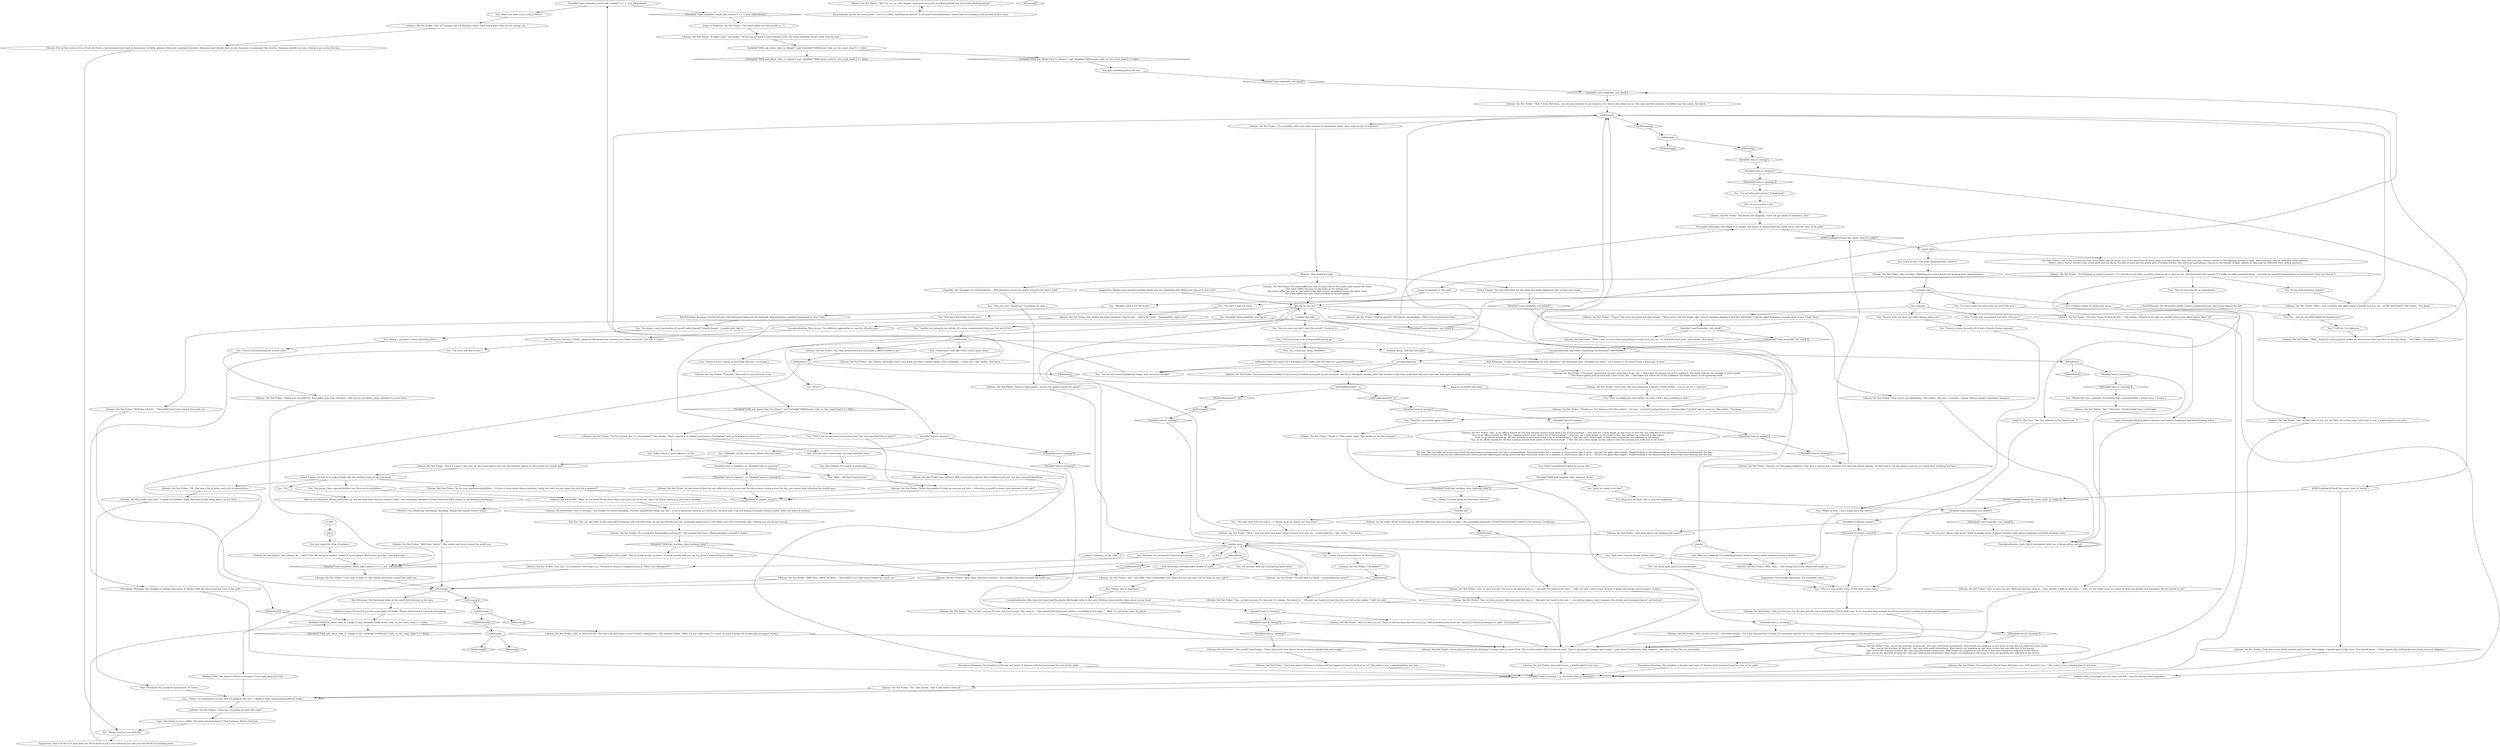 # LANDS END / NETPICKER
# A dialogue featuring you, Kim, Lilienne the Netpicker, about the sun (if it's rising, setting or high in the sky) -- what the sun is, what means. THE SETTING SUN
# ==================================================
digraph G {
	  0 [label="START"];
	  1 [label="input"];
	  2 [label="Pain Threshold: You would be incinerated. Or worse."];
	  3 [label="Logic: She thinks it was a riddle. She must not even know of that business. Better that way."];
	  4 [label="Variable[\"TASK.ask_about_ruby_in_village\"]  and  Variable[\"TASK.locate_ruby_on_the_coast_done\"] == false"];
	  5 [label="Variable[\"TASK.ask_about_ruby_in_village\"]  and  Variable[\"TASK.locate_ruby_on_the_coast_done\"] == false", shape=diamond];
	  6 [label="!(Variable[\"TASK.ask_about_ruby_in_village\"]  and  Variable[\"TASK.locate_ruby_on_the_coast_done\"] == false)", shape=diamond];
	  7 [label="IsHourBetween(19,  2)"];
	  8 [label="IsHourBetween(19,  2)", shape=diamond];
	  9 [label="!(IsHourBetween(19,  2))", shape=diamond];
	  10 [label="Lilienne, the Net Picker: \"Aye, so here you are. It's late and it's snowing. The snow is...\" She extends her hand and catches a snowflake in her palm. \"...Well, it's not really snow, it's slush.\""];
	  11 [label="Lilienne, the Net Picker: \"I've seen quite few of those first days, aye. Still, good for you...\" She nods to you, a playful glint in her eyes."];
	  12 [label="Lilienne, the Net Picker: \"Ha! It's enough that my fish goes there. Fifty reál a piece they ask for spring cod...\""];
	  13 [label="Lilienne, the Net Picker: \"Aye.\" She nods. \"I better head home to the kids.\""];
	  14 [label="IsMorning()"];
	  15 [label="IsMorning()", shape=diamond];
	  16 [label="!(IsMorning())", shape=diamond];
	  17 [label="IsAfternoon()"];
	  18 [label="IsAfternoon()", shape=diamond];
	  19 [label="!(IsAfternoon())", shape=diamond];
	  20 [label="Rhetoric: She means her kids."];
	  21 [label="You: \"The only fault with the sun is -- it shines on us as well as our *enemies*.\""];
	  22 [label="You: \"Never.\""];
	  23 [label="Perception (Hearing): Her laughter is throaty and warm. It rhymes with the sunlit waves and the cries of the gulls."];
	  24 [label="The Sun: The sun also falls on the cape-side tenements and war-torn ruins. An old sea fortress juts out, seemingly impervious to the sheen cast over everything else, shaking you out of your reverie..."];
	  25 [label="Lilienne, the Net Picker: \"It's bringing us spring, summer... It's entirely on our side, no matter what we do or who we are. For absolutely *no* reason. It's unlike no other powerful being -- certainly no powerful organisation, or government? How can that be?\""];
	  26 [label="Jump to: [Lilienne, the Net Picker: \"The wind ruffles her hair as she lo...\"]"];
	  27 [label="Lilienne, the Net Picker: \"Thank you. I'm half Ubi. My mother was from Ubi Sunt?. Not a lot of sun there, I hear, though I've never been...\""];
	  28 [label="Inland Empire: So fast as to make it seem like the weather turns at her command."];
	  29 [label="Lilienne, the Net Picker: \"So now that you know -- you keeping the name?\""];
	  30 [label="Conceptualization: Say what? Something *interesting*? IMPOSSIBLE."];
	  31 [label="Lilienne, the Net Picker: \"Doubt it.\" She smiles sadly. \"But thank you for the company.\""];
	  32 [label="Lilienne, the Net Picker: As she turns to face the sun reflected in the waves and the skyscrapers rising across the bay, you cannot help following her steady gaze."];
	  33 [label="You: \"Is that why you named your boat 'The Sun'?\""];
	  34 [label="Logic: The sun isn't always that great. Think of people living in desert climates with sparse vegetation and little drinking water."];
	  35 [label="Volition: True, you ought not love ruins and hell -- and the fading scent of apricots."];
	  36 [label="Lilienne, the Net Picker: \"Well -- maybe it's that god that makes all those atoms burn up there in that big thing...\" She smiles. \"You know...\""];
	  37 [label="Lilienne, the Net Picker: \"Have this. The sun's good but it doesn't *stick* things -- I've no use for it anymore.\""];
	  38 [label="Lilienne, the Net Picker: \"Aye. Brains, generally, aren't very good, are they? I prefer backs, arms, shoulders -- lungs, too.\" She smiles. \"You know...\""];
	  39 [label="IsKimHere()"];
	  40 [label="IsKimHere()", shape=diamond];
	  41 [label="!(IsKimHere())", shape=diamond];
	  42 [label="You: \"Are you sure you don't need the sword?\" (Look at it.)"];
	  43 [label="IsMorning()"];
	  44 [label="IsMorning()", shape=diamond];
	  45 [label="!(IsMorning())", shape=diamond];
	  46 [label="You: \"Wouldn't miss it for the world.\""];
	  47 [label="waste_land"];
	  48 [label="Lilienne, the Net Picker: She chuckles. \"Drinking men aren't known for keeping their appointments.\""];
	  49 [label="You: \"You have fish-hooks in your ears.\""];
	  50 [label="tequila_name"];
	  51 [label="You: \"I think I'm good with Harrier Du Bois these days.\""];
	  52 [label="Rhetoric: You should say something. Anything. Maybe the Tequila Sunset thing?"];
	  53 [label="Suggestion: Not terribly impressed, not surprised either."];
	  54 [label="You: \"Think we can do this again sometime?\""];
	  55 [label="Esprit de Corps: Do not bring it into a gun fight, he thinks. Please understand it's merely ceremonial."];
	  56 [label="Lilienne, the Net Picker: \"Aye, so here you are. Mid-noon and the rain is...\" She puts her hand in the rain, \"...ice-cold as always. And it appears the drunks and teenagers haven't arrived yet.\""];
	  57 [label="Perception (Hearing): Her laughter is throaty and warm. It rhymes with the waves and the cries of the gulls."];
	  58 [label="Lilienne, the Net Picker: \"Let's just admire this piece of the world we happen to have in front of us, a?\" She nods to you, a playful glint in her eyes."];
	  59 [label="getting_to_the_end"];
	  60 [label="Lilienne, the Net Picker: Say nothing? Well, now there's silence. She's looking at the sea. You hear yourself breathing."];
	  61 [label="Lilienne, the Net Picker: \"Well -- now you have that giant thing to watch over you. So... to hell with youth.\" She smiles. \"You know...\""];
	  62 [label="You: \"Thank you for coming on this walk with me.\" (Conclude.)"];
	  63 [label="Lilienne, the Net Picker: \"Farewell.\" She nods to you and turns to go."];
	  64 [label="Lilienne, the Net Picker: \"Thank you. Out there on the other planet -- the sea -- you start seeing things in a strange light. I'm glad I got to share it.\" She smiles. \"You know...\""];
	  65 [label="Lilienne, the Net Picker: She shakes her head, laughing. \"You're just... what's the word -- *lamentable*, aren't you?\""];
	  66 [label="Lilienne, the Net Picker: \"Aye, by the looks of you, you do. Well, we're here now.\" She nods to you, a playful glint in her eyes."];
	  67 [label="a_mainly_hub"];
	  68 [label="Shivers: Out on the terrace of Les Fruits de Fond, a hip business lunch spot in downtown La Delta, glasses clink over a spread of oysters. Someone can't decide what to eat. Someone recommends the ceviche. Someone shields her eyes, trying to see across the bay..."];
	  69 [label="You: \"For the case I need to get *in tune* with the coast.\""];
	  70 [label="Rhetoric: See? She doesn't *want* to disagree. Good sign. Keep it at that."];
	  71 [label="Conceptualization: She turns her head and the plastic fish-hooks rattle in her ears. Nothing share-worthy takes place in your head."];
	  72 [label="Lilienne, the Net Picker: \"Know that you're not the first guy to bring a girl to Land's End. This is what locals call a *make-out spot*. That is not going to happen here today -- I just want to make that clear, dimples.\" She turns to face the sea once more."];
	  73 [label="You: \"Yeah. This is a good influence on me.\""];
	  74 [label="You: \"You know, I have special abilities too. Pa-ra-na-tu-ral abilities.\""];
	  75 [label="Lilienne, the Net Picker: \"Wait, do you think *I* did that? Nay, I just grew up on the sea, that's all. Know which way the wind is blowing.\""];
	  76 [label="You: \"The sun isn't exactly an organisation.\""];
	  77 [label="You: No! Keep quiet about your sordid past."];
	  78 [label="Lilienne, the Net Picker: \"Well, then...\" She shrugs and turns toward the sunlit sea."];
	  79 [label="Suggestion: Maybe some general remarks before you say something big? Work your way up to the *cool*."];
	  80 [label="You: \"There's an explanation to this. And it's political. You see...\" (Begin a long, impassioned political tirade.)"];
	  81 [label="Jump to: [getting_to_the_end]"];
	  82 [label="You: \"When I had my love with me.\""];
	  83 [label="Lilienne, the Net Picker: \"No. Men around here are too drunk to pose a threat to me.\""];
	  84 [label="You: \"I'm just trying to be a responsible grown-up.\""];
	  85 [label="You: \"I've been sober for more than an entire day now.\""];
	  86 [label="The Sun: There's salt in the air and the cries of the gulls and the skuas; grit of the sand and the green glint of broken bottles. But still your gaze always returns to the dazzling streaks of light, wherever they may be reflected, their opulence...\nThere's salt in the air and the cries of the gulls and the skuas; the grit of sand and the green glint of broken bottles. But still your gaze always returns to the streaks of light, wherever they may be reflected, their fading opulence...
"];
	  87 [label="Lilienne, the Net Picker: \"Aye, always do... I like it. It's like being on another planet. A water planet. With water worries... and water joys.\""];
	  88 [label="You: \"Found a corpse recently. He'd had a Tequila Sunset moment.\""];
	  89 [label="Lilienne, the Net Picker: \"Well, then, detective Costeau.\" She chuckles and turns toward the sunlit sea."];
	  90 [label="Untitled hub"];
	  91 [label="You: (Stare into the sun.) \"Yeah, a massive thermonuclear reaction, five billion years old -- the sun is a god.\""];
	  92 [label="Shivers: As she walks off the wind picks up, and the light from the sun seems to fade -- the crumbling silhouette of Feld Electrical R&D towers in the distance, beckoning."];
	  93 [label="Lilienne, the Net Picker: \"So this is what this is -- responsible?\" She shrugs. \"Well... maybe it is. Maybe you'll have a *revelation* and crack whatever you're on.\""];
	  94 [label="You: \"It's a rock star thing. Tardiness.\""];
	  95 [label="the_sunnnnn"];
	  96 [label="Conceptualization: And a bit of conceptual unity too, it being yellow and all..."];
	  97 [label="Lilienne, the Net Picker: She nods. \"I guess we wouldn't really *be* here if that thing wasn't on our team...\""];
	  98 [label="Variable[\"TASK.find_working_class_husband_done\"]"];
	  99 [label="Variable[\"TASK.find_working_class_husband_done\"]", shape=diamond];
	  100 [label="!(Variable[\"TASK.find_working_class_husband_done\"])", shape=diamond];
	  101 [label="You: \"Kim, we ready to do this?\""];
	  102 [label="Lilienne, the Net Picker: \"The wind's gonna pick up soon and I have to go, but...\" She takes her sword out of the scabbard. The blade reflects the sunlight, a dark orange.\n\"The wind's gonna pick up soon and I have to go, but...\" She takes her sword out of the scabbard. The blade shines in the gathering dark. "];
	  103 [label="IsAfternoon()"];
	  104 [label="IsAfternoon()", shape=diamond];
	  105 [label="!(IsAfternoon())", shape=diamond];
	  106 [label="Lilienne, the Net Picker: \"It's no bother. Don't get many excuses to spend time alone, what with my trio of monsters...\""];
	  107 [label="Perception (Hearing): Her laughter is throaty and warm. It rhymes with the waves and the cries of the gulls."];
	  108 [label="The Sun: The sun reflected in the waves and the skyscrapers rising across the bay is mesmerizing. Your mind clears for a moment as your senses take it all in -- not just the glass skyscrapers, fragile-looking in the shimmering air, River Esperance flowing into the bay...\nThe remains of the dying sun are reflected in the waves and the skyscrapers rising across the bay. Your mind clears for a moment as your senses take it all in -- not just the glass skyscrapers, fragile-looking in the shimmering air, River Esperance flowing into the bay..."];
	  109 [label="You: \"This is a new model of me. It will need a new name.\""];
	  110 [label="You: \"Because it's not human. Humans betray you.\""];
	  111 [label="You: \"In my early twenties, maybe?\""];
	  112 [label="You: \"Sometimes I feel like I don't have a good brain.\""];
	  113 [label="settingsunprehub"];
	  114 [label="Lilienne, the Net Picker: \"Me? No, no, no.\" She laughs. \"Just grew up on the sea. Know which way the wind's blowing and all.\""];
	  115 [label="Lilienne, the Net Picker: \"Knew the weather'd clear up once we got here -- otherwise it would've been a less pleasant stroll, nay?\""];
	  116 [label="Encyclopedia: Across the rusty water -- that's La Delta, the financial district. In the mist-covered distance, towers rise as a rebuke to the poverty of this coast."];
	  117 [label="You: \"This was nice. Thank you.\" (Conclude the date.)"];
	  118 [label="Lilienne, the Net Picker: \"And its people?\" She bursts out laughing. \"Glad to be of assistance then.\""];
	  119 [label="You: Say nothing. It's stupid. A stupid idea."];
	  120 [label="You: \"Oh.\""];
	  121 [label="Perception (Sight): She's right. They're made mostly of plastic. A cheap novelty gift you can buy from a flower shop or a kiosk."];
	  122 [label="Variable[\"coast.netpicker_red_check\"]"];
	  123 [label="Variable[\"coast.netpicker_red_check\"]", shape=diamond];
	  124 [label="!(Variable[\"coast.netpicker_red_check\"])", shape=diamond];
	  125 [label="Lilienne, the Net Picker: \"Well -- now you have that giant thing to watch over you. So... to hell with cruel gods.\" She smiles. \"You know...\""];
	  126 [label="Variable[\"auto.is_raining\"]"];
	  127 [label="Variable[\"auto.is_raining\"]", shape=diamond];
	  128 [label="!(Variable[\"auto.is_raining\"])", shape=diamond];
	  129 [label="You: \"Probably not but who cares. What's the next step?\""];
	  130 [label="Perception (Hearing): Her laughter is throaty and warm. It rhymes with the waves and the cries of the gulls."];
	  131 [label="You: \"That's the second time you've done that! Are you some kind of sea witch?\""];
	  132 [label="Lilienne, the Net Picker: \"As for your 'paranatural abilities' -- I'd love to hear about them sometime, really, but can't we just enjoy the view for a moment?\""];
	  133 [label="Lilienne, the Net Picker: \"Isn't it strange,\" she breaks the silence abruptly, \"For this all-powerful thing, the sun... to be so generous towards us? You know, the best time to go out fishing is usually toward sunset, when the water is warmer...\""];
	  134 [label="You: \"Well, *something's* gotta be on our side.\""];
	  135 [label="Jump to: [The Sun: \"The sun reflected in the waves and...\"]"];
	  136 [label="IsEvening()"];
	  137 [label="IsEvening()", shape=diamond];
	  138 [label="!(IsEvening())", shape=diamond];
	  139 [label="Kim Kitsuragi: The lieutenant looks at the sword with distrust in his eyes."];
	  140 [label="Jump to: [Untitled hub (02)]"];
	  141 [label="Variable[\"TASK.ask_about_ruby_in_village\"]  and  Variable[\"TASK.locate_ruby_on_the_coast_done\"] == false"];
	  142 [label="Variable[\"TASK.ask_about_ruby_in_village\"]  and  Variable[\"TASK.locate_ruby_on_the_coast_done\"] == false", shape=diamond];
	  143 [label="!(Variable[\"TASK.ask_about_ruby_in_village\"]  and  Variable[\"TASK.locate_ruby_on_the_coast_done\"] == false)", shape=diamond];
	  144 [label="Lilienne, the Net Picker: \"Aye, so here you are. The sun is up and there's a ton of snow coming down.\" She catches a flake. \"Well, it's not really snow, it's slush. At least it keeps the drunks and teenagers at bay.\""];
	  145 [label="Lilienne, the Net Picker: \"The world?\" She laughs. \"Those big words men like to throw around as though they had weight.\""];
	  146 [label="Kim Kitsuragi: Keeping a tactful distance, the lieutenant takes out his notebook, demonstrating complete disinterest in your \"date.\""];
	  147 [label="You: Keep it to yourself. This is only the beginning."];
	  148 [label="You: (Look at her) \"You seem surprised that I made it.\""];
	  149 [label="You: \"I'm not sure desert people are happy with too much sunlight.\""];
	  150 [label="Lilienne, the Net Picker: \"These?\" she turns her head and they dangle. \"These aren't real fish-hooks, silly. They're earrings shaped to look like fish-hooks. A drunk called Rosemary brought them to me. I kept them.\""];
	  151 [label="Lilienne, the Net Picker: \"Well then, H.D.B....\" She smiles and turns toward the sunlit sea."];
	  152 [label="Untitled hub"];
	  153 [label="You: Please, this is important!"];
	  154 [label="IsKimHere()"];
	  155 [label="IsKimHere()", shape=diamond];
	  156 [label="!(IsKimHere())", shape=diamond];
	  157 [label="Variable[\"auto.is_snowing\"]"];
	  158 [label="Variable[\"auto.is_snowing\"]", shape=diamond];
	  159 [label="!(Variable[\"auto.is_snowing\"])", shape=diamond];
	  160 [label="Lilienne, the Net Picker: \"Aye, so here you are. Mid-noon and the snow is...\" She catches a flake in her hand. \"...well, it's not really snow, it's slush. At least the drunks and teenagers haven't joined us yet.\""];
	  161 [label="Lilienne, the Net Picker: \"Drying out? Becoming religious?\" Her face is serious for a moment, but then she smiles warmly. \"To hell with it. I'm not going to lecture you about your drinking, not here.\""];
	  162 [label="Lilienne, the Net Picker: \"Here it comes,\" she says. As she turns back to the sea, the weather begins to clear under her steady gaze."];
	  163 [label="Lilienne, the Net Picker: \"No.\" She smirks. \"And it will outlive them all.\""];
	  164 [label="Kim Kitsuragi: The lieutenant makes a show of glancing at his watch and tapping his foot."];
	  165 [label="Lilienne, the Net Picker: \"Can't wait to hear it.\" She smirks and turns toward the sunlit sea."];
	  166 [label="Lilienne, the Net Picker: \"Aye, so here you are. It's late and the sun is going down. It'll be dark soon. If we stay here long enough we will be joined by a cortège of drunks and teenagers.\""];
	  167 [label="Lilienne, the Net Picker: \"Aye, you're the starriest of them all,\" she says with mock seriousness, then bursts out laughing as she turns to face the sun reflected in the waves.\n\"Aye, you're the starriest of them all,\" she says with mock seriousness, then bursts out laughing as she turns to face the sun reflected in the waves.\n\"Aye, you're the starriest of them all,\" she says with mock seriousness, then bursts out laughing as she turns to face the setting sun reflected in the waves.\n\"Aye, you're the starriest of them all,\" she says with mock seriousness, then bursts out laughing as she turns to face the morning sun reflected in the waves."];
	  168 [label="Authority: Don't be fooled. He's watching you to make sure you don't act unprofessionally."];
	  169 [label="You: \"You know, a past incarnation of myself called himself 'Tequila Sunset.' I wonder why that is.\""];
	  170 [label="You: \"Who am I kidding? I'm probably going to drink myself to death whatever name I choose...\""];
	  171 [label="Lilienne, the Net Picker: \"Well then, Officer Du Bois...\" She nods to you, then turns toward the sunlit sea."];
	  172 [label="Lilienne, the Net Picker: \"Oh indeed.\""];
	  173 [label="Shivers: As she walks off the wind picks up, and the light from the sun seems to fade -- the crumbling silhouette of Feld Electrical R&D towers in the distance, beckoning."];
	  174 [label="You: Say something about the sun."];
	  175 [label="You: Variable[\"coast.netpicker_red_check\"]"];
	  176 [label="Variable[\"coast.netpicker_red_check\"]", shape=diamond];
	  177 [label="!(Variable[\"coast.netpicker_red_check\"])", shape=diamond];
	  178 [label="Conceptualization: Here we go. Two different approaches to cap this off with style."];
	  179 [label="Lilienne, the Net Picker: \"That it does. But then... we are also enemies to our enemies, eh? And so she shines on us. The cops and the commies, the killers and the saints. You know...\""];
	  180 [label="Lilienne, the Net Picker: \"Well -- now you have that giant thing to watch over you. So... to hell with love.\" She smiles. \"You know...\""];
	  181 [label="Suggestion: This is as far as it goes with her. You'd need to put a year between you and your last drink for anything more."];
	  182 [label="Variable[\"auto.is_snowing\"]"];
	  183 [label="Variable[\"auto.is_snowing\"]", shape=diamond];
	  184 [label="!(Variable[\"auto.is_snowing\"])", shape=diamond];
	  185 [label="Lilienne, the Net Picker: \"Aye, so here you are.\" She looks around. \"I'm a bit surprised we're alone. It's mid-noon and the sun is out. I expected more drunks and teenagers. And drunk teenagers.\""];
	  186 [label="You: \"Maybe this was a mistake. Everything feels uncomfortable. I should leave.\" [Leave.]"];
	  187 [label="Lilienne, the Net Picker: The woman gazes steadily at the waves. A sudden gust picks up her dark hair and lets it fall again, tussled, wild. She brushes a few stray locks from her eyes, and only then spots you approaching."];
	  188 [label="You: Just enjoy the view. (Continue.)"];
	  189 [label="You: \"Do you wish you were out there fishing right now?\""];
	  190 [label="tequila!"];
	  191 [label="Lilienne, the Net Picker: \"Well then, Harry...\" She smiles and turns toward the sunlit sea."];
	  192 [label="You: \"There's an interesting lilt in your voice.\""];
	  193 [label="Lilienne, the Net Picker: \"Do they? Some of them do but...\" She shrugs. \"Sounds to me like you should choose your allies better, that's all.\""];
	  194 [label="Lilienne, the Net Picker: \"Aye, aye -- it's political.\" She stops you. \"No need to step on a soapbox about it. What if we *disagree*?\""];
	  195 [label="Lilienne, the Net Picker: \"Good one. I'm gonna go with *the rope*.\""];
	  196 [label="You: \"I still do. I'm righteous.\""];
	  197 [label="Volition: Relax. This was still good."];
	  198 [label="Variable[\"auto.is_raining\"]"];
	  199 [label="Variable[\"auto.is_raining\"]", shape=diamond];
	  200 [label="!(Variable[\"auto.is_raining\"])", shape=diamond];
	  201 [label="Lilienne, the Net Picker: \"Aye, so here you are. Early in the morning and the sun is up.\" She breathes in the fresh air. \"And not a drunk or teenager in sight. I'm surprised.\""];
	  202 [label="You: \"I'm actually quite good at *scheduling*.\""];
	  203 [label="You: \"I'm sorry I said I'm sorry...\""];
	  204 [label="Empathy: Her thoughts are still elsewhere -- with distances across the water, and with the water itself."];
	  205 [label="Lilienne, the Net Picker: She nods to you, a playful glint in her eyes."];
	  206 [label="Variable[\"coast.netpicker_sun_inland\"]"];
	  207 [label="Variable[\"coast.netpicker_sun_inland\"]", shape=diamond];
	  208 [label="!(Variable[\"coast.netpicker_sun_inland\"])", shape=diamond];
	  209 [label="Variable[\"tc.tequila_sunset\"]"];
	  210 [label="Variable[\"tc.tequila_sunset\"]", shape=diamond];
	  211 [label="!(Variable[\"tc.tequila_sunset\"])", shape=diamond];
	  212 [label="Lilienne, the Net Picker: \"And what about you? Keeping the name?\""];
	  213 [label="You: \"Might as well. I don't really have any others.\""];
	  214 [label="Kim Kitsuragi: Uncomfortable shuffle of nylon."];
	  215 [label="Lilienne, the Net Picker: \"Aye, so here you are. It's late and it's raining. The water is...\" She puts her hands out and lets the rain fall on her palms. \"Cold. Ice cold.\""];
	  216 [label="Variable[\"auto.is_raining\"]"];
	  217 [label="Variable[\"auto.is_raining\"]", shape=diamond];
	  218 [label="!(Variable[\"auto.is_raining\"])", shape=diamond];
	  219 [label="Lilienne, the Net Picker: \"Aye, so an officer should be. All that running around must need a lot of *structuring*...\" She lets out a little laugh, as she turns to face the sun reflected in the waves.\n\"Aye, so an officer should be. All that running around must need a lot of *structuring*...\" She lets out a little laugh, as she turns to face the setting sun reflected in the waves.\n\"Aye, so an officer should be. All that running around must need a lot of *structuring*...\" She lets out a little laugh, as she turns to face the sun reflected in the waves. \n\"Aye, so an officer should be. All that running around must need a lot of *structuring*...\" She lets out a little laugh, as she turns to face the morning sun reflected in the waves."];
	  220 [label="You: \"If you'd rather I left...\""];
	  221 [label="Inland Empire: The Sun does little for the dead, and those hopelessly lost in their own minds."];
	  222 [label="Lilienne, the Net Picker: \"It's a common Revacholian expression.\" She narrows her eyes. \"Means drinking yourself to death.\""];
	  223 [label="You: \"Harry's my name. I don't need any others.\""];
	  224 [label="Jump to: [getting_to_the_end]"];
	  225 [label="You: \"So... who do you think killed the hanged man?\""];
	  226 [label="Untitled hub (02)"];
	  227 [label="You: \"That sun thing was very pretty, I'm sorry I don't have anything to add...\""];
	  228 [label="Kim Kitsuragi: \"I hope this has been refreshing for you, detective,\" the lieutenant says, watching her leave. \"Let's return to our search with a fresh pair of eyes.\""];
	  229 [label="Lilienne, the Net Picker: \"Aye, so here you are. The sun is up and the rain is...\" she puts her hand in the rain, \"...cold. Ice cold. I don't mind. At least it keeps the drunks and teenagers at bay.\""];
	  230 [label="Variable[\"auto.is_snowing\"]"];
	  231 [label="Variable[\"auto.is_snowing\"]", shape=diamond];
	  232 [label="!(Variable[\"auto.is_snowing\"])", shape=diamond];
	  233 [label="IsTHCCookingOrFixed(\"the_waste_land_of_reality\")"];
	  234 [label="IsTHCCookingOrFixed(\"the_waste_land_of_reality\")", shape=diamond];
	  235 [label="!(IsTHCCookingOrFixed(\"the_waste_land_of_reality\"))", shape=diamond];
	  236 [label="Lilienne, the Net Picker: \"Now you're just being another kind of fool.\" She laughs, a playful glint in her eyes. \"You should know -- I don't spend time with people out of any sense of obligation.\""];
	  237 [label="Lilienne, the Net Picker: She bursts out laughing. \"Let's not get ahead of ourselves, now.\""];
	  238 [label="Variable[\"auto.is_raining\"]  or  Variable[\"auto.is_snowing\"]"];
	  239 [label="Variable[\"auto.is_raining\"]  or  Variable[\"auto.is_snowing\"]", shape=diamond];
	  240 [label="!(Variable[\"auto.is_raining\"]  or  Variable[\"auto.is_snowing\"])", shape=diamond];
	  241 [label="You: \"Wait... did *you* just do that?\""];
	  242 [label="Lilienne, the Net Picker: \"Oh, that was a bit of pride, and a bit of superstition...\""];
	  243 [label="Logic: Or people living in desert climates with sparse vegetation and little drinking water."];
	  244 [label="Lilienne, the Net Picker: \"Now you're just nitpicking.\" She smiles. \"But aye, I concede -- maybe *desert people* sometimes disagree.\""];
	  245 [label="Variable[\"coast.netpicker_small_talk_counter\"] == 3  and  IsKimHere()"];
	  246 [label="Variable[\"coast.netpicker_small_talk_counter\"] == 3  and  IsKimHere()", shape=diamond];
	  247 [label="!(Variable[\"coast.netpicker_small_talk_counter\"] == 3  and  IsKimHere())", shape=diamond];
	  248 [label="You: \"Don't you want to go visit La Delta?\""];
	  249 [label="You: \"I prefer just going by my initials. It's more conspiratorial that way. Call me H.D.B.!\""];
	  250 [label="You: \"Hell yeah! Tequila Sunset all the way!\""];
	  251 [label="IsKimHere()"];
	  252 [label="IsKimHere()", shape=diamond];
	  253 [label="!(IsKimHere())", shape=diamond];
	  254 [label="You: Too morbid. Why am I not getting good ideas?"];
	  255 [label="Lilienne, the Net Picker: \"Aye,\" she nods. \"And a benevolent one. When did you last have one of those on your side?\""];
	  256 [label="You: \"I'm sorry you had to wait.\""];
	  257 [label="You: \"I think I spend too much time alone...\""];
	  258 [label="Lilienne, the Net Picker: The wind ruffles her hair as she looks at the sunlit coast across the water.\nThe wind ruffles her hair as she looks at the setting sun.\nThe wind ruffles her hair as she looks at the light slowly spreading across the other coast.\nThe wind ruffles her hair, silver-streaked in the moonlight."];
	  259 [label="Lilienne, the Net Picker: \"It didn't suck,\" she smiles. \"I'll let you get back to your business now. The twins probably found a land mine by now...\""];
	  260 [label="Lilienne, the Net Picker: There's a little pause. \"So are you going to keep the name?\""];
	  261 [label="You: \"Lately I've been going by Detective Costeau.\""];
	  0 -> 1
	  1 -> 188
	  2 -> 80
	  3 -> 82
	  4 -> 5
	  4 -> 6
	  5 -> 174
	  7 -> 8
	  7 -> 9
	  8 -> 127
	  9 -> 104
	  10 -> 72
	  11 -> 239
	  12 -> 68
	  14 -> 16
	  14 -> 15
	  17 -> 18
	  17 -> 19
	  19 -> 14
	  20 -> 258
	  20 -> 204
	  20 -> 221
	  21 -> 180
	  22 -> 126
	  23 -> 234
	  24 -> 222
	  25 -> 81
	  25 -> 76
	  25 -> 111
	  25 -> 135
	  26 -> 259
	  27 -> 246
	  28 -> 120
	  28 -> 242
	  28 -> 132
	  28 -> 74
	  29 -> 50
	  30 -> 113
	  30 -> 154
	  30 -> 228
	  31 -> 182
	  32 -> 210
	  33 -> 243
	  34 -> 96
	  35 -> 80
	  36 -> 103
	  37 -> 227
	  38 -> 103
	  39 -> 40
	  39 -> 41
	  40 -> 140
	  41 -> 141
	  42 -> 84
	  43 -> 44
	  43 -> 45
	  44 -> 199
	  46 -> 146
	  47 -> 148
	  47 -> 86
	  48 -> 67
	  49 -> 151
	  50 -> 224
	  50 -> 262
	  50 -> 171
	  50 -> 110
	  50 -> 51
	  50 -> 214
	  50 -> 250
	  50 -> 251
	  51 -> 172
	  52 -> 191
	  53 -> 109
	  54 -> 31
	  55 -> 141
	  56 -> 72
	  57 -> 239
	  58 -> 239
	  59 -> 193
	  59 -> 226
	  59 -> 175
	  59 -> 49
	  59 -> 118
	  59 -> 249
	  59 -> 190
	  60 -> 210
	  61 -> 103
	  62 -> 63
	  63 -> 142
	  64 -> 103
	  65 -> 131
	  66 -> 239
	  67 -> 257
	  67 -> 203
	  67 -> 46
	  67 -> 85
	  67 -> 95
	  68 -> 82
	  69 -> 119
	  70 -> 80
	  71 -> 198
	  72 -> 205
	  73 -> 238
	  74 -> 75
	  75 -> 133
	  76 -> 164
	  77 -> 109
	  78 -> 53
	  79 -> 59
	  80 -> 195
	  81 -> 59
	  82 -> 181
	  83 -> 39
	  84 -> 94
	  85 -> 11
	  86 -> 25
	  87 -> 246
	  88 -> 213
	  89 -> 136
	  90 -> 92
	  90 -> 21
	  91 -> 256
	  92 -> 155
	  93 -> 73
	  93 -> 130
	  93 -> 69
	  94 -> 168
	  95 -> 33
	  95 -> 189
	  95 -> 150
	  96 -> 96
	  97 -> 2
	  98 -> 100
	  98 -> 101
	  99 -> 89
	  99 -> 121
	  100 -> 261
	  101 -> 147
	  102 -> 37
	  103 -> 105
	  103 -> 106
	  104 -> 217
	  105 -> 43
	  106 -> 20
	  107 -> 239
	  108 -> 134
	  109 -> 166
	  110 -> 194
	  111 -> 61
	  112 -> 38
	  113 -> 187
	  113 -> 149
	  113 -> 102
	  114 -> 116
	  115 -> 210
	  116 -> 114
	  117 -> 260
	  118 -> 23
	  119 -> 60
	  120 -> 173
	  121 -> 246
	  122 -> 124
	  122 -> 125
	  123 -> 179
	  124 -> 30
	  125 -> 103
	  126 -> 128
	  126 -> 129
	  127 -> 216
	  128 -> 183
	  129 -> 162
	  130 -> 239
	  131 -> 115
	  132 -> 210
	  133 -> 24
	  134 -> 98
	  135 -> 109
	  136 -> 138
	  136 -> 139
	  138 -> 17
	  139 -> 55
	  140 -> 227
	  141 -> 144
	  141 -> 143
	  142 -> 93
	  144 -> 72
	  145 -> 58
	  146 -> 169
	  147 -> 206
	  148 -> 48
	  149 -> 245
	  150 -> 122
	  151 -> 136
	  152 -> 112
	  152 -> 83
	  152 -> 197
	  152 -> 22
	  153 -> 71
	  154 -> 156
	  154 -> 157
	  155 -> 229
	  157 -> 160
	  157 -> 159
	  158 -> 161
	  159 -> 186
	  160 -> 72
	  161 -> 234
	  162 -> 28
	  163 -> 80
	  164 -> 225
	  165 -> 136
	  166 -> 72
	  167 -> 57
	  168 -> 187
	  168 -> 149
	  169 -> 223
	  170 -> 78
	  171 -> 136
	  172 -> 252
	  174 -> 176
	  175 -> 177
	  175 -> 178
	  176 -> 123
	  177 -> 123
	  178 -> 91
	  179 -> 103
	  180 -> 103
	  181 -> 141
	  182 -> 184
	  182 -> 185
	  183 -> 10
	  184 -> 167
	  185 -> 72
	  186 -> 13
	  187 -> 7
	  188 -> 87
	  189 -> 88
	  190 -> 170
	  190 -> 77
	  191 -> 136
	  192 -> 27
	  193 -> 35
	  194 -> 70
	  195 -> 3
	  196 -> 36
	  197 -> 113
	  197 -> 228
	  198 -> 200
	  198 -> 201
	  199 -> 230
	  200 -> 231
	  201 -> 72
	  202 -> 220
	  203 -> 65
	  204 -> 117
	  205 -> 239
	  206 -> 208
	  206 -> 209
	  207 -> 244
	  208 -> 34
	  209 -> 211
	  209 -> 212
	  210 -> 52
	  211 -> 109
	  212 -> 50
	  213 -> 78
	  214 -> 89
	  214 -> 255
	  215 -> 72
	  216 -> 218
	  216 -> 219
	  217 -> 56
	  218 -> 158
	  219 -> 108
	  220 -> 237
	  221 -> 207
	  222 -> 99
	  223 -> 192
	  224 -> 59
	  225 -> 196
	  226 -> 62
	  226 -> 42
	  226 -> 54
	  227 -> 64
	  229 -> 72
	  230 -> 232
	  230 -> 233
	  231 -> 145
	  232 -> 202
	  233 -> 235
	  233 -> 236
	  234 -> 47
	  235 -> 206
	  236 -> 239
	  237 -> 23
	  238 -> 240
	  238 -> 241
	  239 -> 163
	  240 -> 32
	  241 -> 115
	  242 -> 97
	  243 -> 96
	  244 -> 96
	  245 -> 248
	  245 -> 247
	  246 -> 165
	  247 -> 26
	  248 -> 12
	  249 -> 152
	  250 -> 78
	  251 -> 253
	  251 -> 254
	  252 -> 215
	  253 -> 89
	  254 -> 29
	  255 -> 153
	  256 -> 107
	  257 -> 66
	  258 -> 59
	  259 -> 4
	  260 -> 50
	  261 -> 90
}


